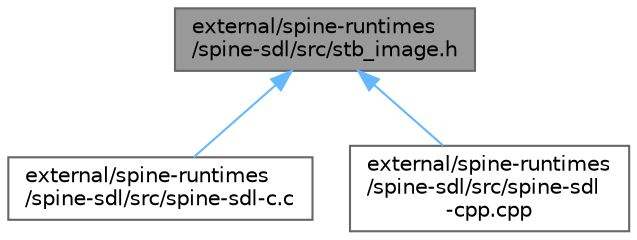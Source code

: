 digraph "external/spine-runtimes/spine-sdl/src/stb_image.h"
{
 // LATEX_PDF_SIZE
  bgcolor="transparent";
  edge [fontname=Helvetica,fontsize=10,labelfontname=Helvetica,labelfontsize=10];
  node [fontname=Helvetica,fontsize=10,shape=box,height=0.2,width=0.4];
  Node1 [id="Node000001",label="external/spine-runtimes\l/spine-sdl/src/stb_image.h",height=0.2,width=0.4,color="gray40", fillcolor="grey60", style="filled", fontcolor="black",tooltip=" "];
  Node1 -> Node2 [id="edge1_Node000001_Node000002",dir="back",color="steelblue1",style="solid",tooltip=" "];
  Node2 [id="Node000002",label="external/spine-runtimes\l/spine-sdl/src/spine-sdl-c.c",height=0.2,width=0.4,color="grey40", fillcolor="white", style="filled",URL="$spine-sdl-c_8c.html",tooltip=" "];
  Node1 -> Node3 [id="edge2_Node000001_Node000003",dir="back",color="steelblue1",style="solid",tooltip=" "];
  Node3 [id="Node000003",label="external/spine-runtimes\l/spine-sdl/src/spine-sdl\l-cpp.cpp",height=0.2,width=0.4,color="grey40", fillcolor="white", style="filled",URL="$spine-sdl-cpp_8cpp.html",tooltip=" "];
}
